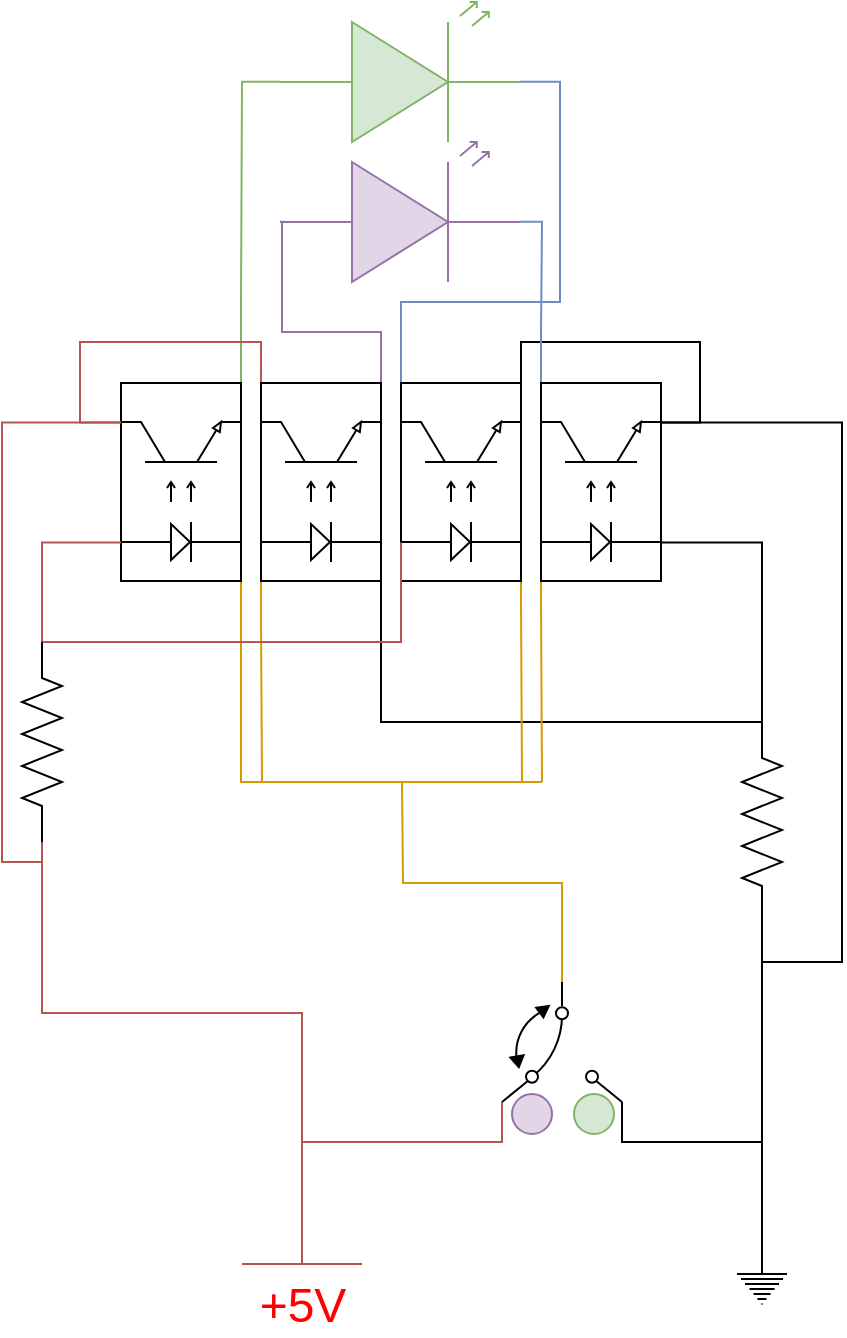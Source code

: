 <mxfile version="21.7.5" type="github">
  <diagram name="Página-1" id="ZRgmhtya_rmPF9_ulrrx">
    <mxGraphModel dx="1397" dy="766" grid="1" gridSize="10" guides="1" tooltips="1" connect="1" arrows="1" fold="1" page="1" pageScale="1" pageWidth="827" pageHeight="1169" math="0" shadow="0">
      <root>
        <mxCell id="0" />
        <mxCell id="1" parent="0" />
        <mxCell id="yMD7OEpoz4CYO2ab5ghc-1" value="&lt;font color=&quot;#ff0000&quot;&gt;+5V&lt;/font&gt;" style="pointerEvents=1;verticalLabelPosition=bottom;shadow=0;dashed=0;align=center;html=1;verticalAlign=top;shape=mxgraph.electrical.signal_sources.vss2;fontSize=24;flipV=1;fillColor=#f8cecc;strokeColor=#b85450;" vertex="1" parent="1">
          <mxGeometry x="140" y="921" width="60" height="40" as="geometry" />
        </mxCell>
        <mxCell id="yMD7OEpoz4CYO2ab5ghc-33" style="edgeStyle=orthogonalEdgeStyle;shape=connector;rounded=0;orthogonalLoop=1;jettySize=auto;html=1;exitX=0.5;exitY=0;exitDx=0;exitDy=0;exitPerimeter=0;entryX=1;entryY=0.5;entryDx=0;entryDy=0;entryPerimeter=0;labelBackgroundColor=default;strokeColor=default;fontFamily=Helvetica;fontSize=11;fontColor=default;endArrow=none;endFill=0;" edge="1" parent="1" source="yMD7OEpoz4CYO2ab5ghc-2" target="yMD7OEpoz4CYO2ab5ghc-17">
          <mxGeometry relative="1" as="geometry" />
        </mxCell>
        <mxCell id="yMD7OEpoz4CYO2ab5ghc-2" value="" style="pointerEvents=1;verticalLabelPosition=bottom;shadow=0;dashed=0;align=center;html=1;verticalAlign=top;shape=mxgraph.electrical.signal_sources.protective_earth;" vertex="1" parent="1">
          <mxGeometry x="387.5" y="961" width="25" height="20" as="geometry" />
        </mxCell>
        <mxCell id="yMD7OEpoz4CYO2ab5ghc-29" style="edgeStyle=orthogonalEdgeStyle;shape=connector;rounded=0;orthogonalLoop=1;jettySize=auto;html=1;exitX=0.195;exitY=1;exitDx=0;exitDy=0;exitPerimeter=0;labelBackgroundColor=default;strokeColor=#d79b00;fontFamily=Helvetica;fontSize=11;fontColor=default;endArrow=none;endFill=0;fillColor=#ffe6cc;" edge="1" parent="1" source="yMD7OEpoz4CYO2ab5ghc-3">
          <mxGeometry relative="1" as="geometry">
            <mxPoint x="290" y="720" as="targetPoint" />
            <Array as="points">
              <mxPoint x="140" y="720" />
            </Array>
          </mxGeometry>
        </mxCell>
        <mxCell id="yMD7OEpoz4CYO2ab5ghc-56" style="edgeStyle=orthogonalEdgeStyle;shape=connector;rounded=0;orthogonalLoop=1;jettySize=auto;html=1;exitX=0.8;exitY=1;exitDx=0;exitDy=0;exitPerimeter=0;entryX=0;entryY=0.57;entryDx=0;entryDy=0;entryPerimeter=0;labelBackgroundColor=default;strokeColor=#82b366;fontFamily=Helvetica;fontSize=11;fontColor=default;endArrow=none;endFill=0;fillColor=#d5e8d4;" edge="1" parent="1" source="yMD7OEpoz4CYO2ab5ghc-3" target="yMD7OEpoz4CYO2ab5ghc-50">
          <mxGeometry relative="1" as="geometry">
            <Array as="points">
              <mxPoint x="139" y="480" />
              <mxPoint x="140" y="370" />
            </Array>
          </mxGeometry>
        </mxCell>
        <mxCell id="yMD7OEpoz4CYO2ab5ghc-3" value="" style="verticalLabelPosition=bottom;shadow=0;dashed=0;align=center;html=1;verticalAlign=top;shape=mxgraph.electrical.opto_electronics.opto-coupler;rotation=-90;" vertex="1" parent="1">
          <mxGeometry x="60" y="540" width="99" height="60" as="geometry" />
        </mxCell>
        <mxCell id="yMD7OEpoz4CYO2ab5ghc-28" style="edgeStyle=orthogonalEdgeStyle;rounded=0;orthogonalLoop=1;jettySize=auto;html=1;exitX=0.195;exitY=1;exitDx=0;exitDy=0;exitPerimeter=0;entryX=0;entryY=0.5;entryDx=0;entryDy=0;entryPerimeter=0;endArrow=none;endFill=0;" edge="1" parent="1" source="yMD7OEpoz4CYO2ab5ghc-7" target="yMD7OEpoz4CYO2ab5ghc-17">
          <mxGeometry relative="1" as="geometry">
            <mxPoint x="220" y="760" as="targetPoint" />
            <Array as="points">
              <mxPoint x="210" y="690" />
            </Array>
          </mxGeometry>
        </mxCell>
        <mxCell id="yMD7OEpoz4CYO2ab5ghc-32" style="edgeStyle=orthogonalEdgeStyle;shape=connector;rounded=0;orthogonalLoop=1;jettySize=auto;html=1;exitX=0.195;exitY=0;exitDx=0;exitDy=0;exitPerimeter=0;labelBackgroundColor=default;strokeColor=#d79b00;fontFamily=Helvetica;fontSize=11;fontColor=default;endArrow=none;endFill=0;fillColor=#ffe6cc;" edge="1" parent="1" source="yMD7OEpoz4CYO2ab5ghc-7">
          <mxGeometry relative="1" as="geometry">
            <mxPoint x="150" y="720" as="targetPoint" />
            <Array as="points">
              <mxPoint x="150" y="640" />
              <mxPoint x="150" y="640" />
            </Array>
          </mxGeometry>
        </mxCell>
        <mxCell id="yMD7OEpoz4CYO2ab5ghc-60" style="edgeStyle=orthogonalEdgeStyle;shape=connector;rounded=0;orthogonalLoop=1;jettySize=auto;html=1;exitX=0.8;exitY=1;exitDx=0;exitDy=0;exitPerimeter=0;entryX=0;entryY=0.57;entryDx=0;entryDy=0;entryPerimeter=0;labelBackgroundColor=default;strokeColor=#9673a6;fontFamily=Helvetica;fontSize=11;fontColor=default;endArrow=none;endFill=0;fillColor=#e1d5e7;" edge="1" parent="1" source="yMD7OEpoz4CYO2ab5ghc-7" target="yMD7OEpoz4CYO2ab5ghc-58">
          <mxGeometry relative="1" as="geometry">
            <Array as="points">
              <mxPoint x="209" y="495" />
              <mxPoint x="160" y="495" />
              <mxPoint x="160" y="440" />
            </Array>
          </mxGeometry>
        </mxCell>
        <mxCell id="yMD7OEpoz4CYO2ab5ghc-61" style="edgeStyle=orthogonalEdgeStyle;shape=connector;rounded=0;orthogonalLoop=1;jettySize=auto;html=1;exitX=0.8;exitY=0;exitDx=0;exitDy=0;exitPerimeter=0;entryX=0.8;entryY=0;entryDx=0;entryDy=0;entryPerimeter=0;labelBackgroundColor=default;strokeColor=#b85450;fontFamily=Helvetica;fontSize=11;fontColor=default;endArrow=none;endFill=0;fillColor=#f8cecc;" edge="1" parent="1" source="yMD7OEpoz4CYO2ab5ghc-7" target="yMD7OEpoz4CYO2ab5ghc-3">
          <mxGeometry relative="1" as="geometry">
            <Array as="points">
              <mxPoint x="149" y="500" />
              <mxPoint x="59" y="500" />
              <mxPoint x="59" y="540" />
            </Array>
          </mxGeometry>
        </mxCell>
        <mxCell id="yMD7OEpoz4CYO2ab5ghc-7" value="" style="verticalLabelPosition=bottom;shadow=0;dashed=0;align=center;html=1;verticalAlign=top;shape=mxgraph.electrical.opto_electronics.opto-coupler;rotation=-90;" vertex="1" parent="1">
          <mxGeometry x="130" y="540" width="99" height="60" as="geometry" />
        </mxCell>
        <mxCell id="yMD7OEpoz4CYO2ab5ghc-31" style="edgeStyle=orthogonalEdgeStyle;shape=connector;rounded=0;orthogonalLoop=1;jettySize=auto;html=1;exitX=0.195;exitY=1;exitDx=0;exitDy=0;exitPerimeter=0;labelBackgroundColor=default;strokeColor=#d79b00;fontFamily=Helvetica;fontSize=11;fontColor=default;endArrow=none;endFill=0;fillColor=#ffe6cc;" edge="1" parent="1" source="yMD7OEpoz4CYO2ab5ghc-8">
          <mxGeometry relative="1" as="geometry">
            <mxPoint x="280" y="720" as="targetPoint" />
            <Array as="points">
              <mxPoint x="280" y="630" />
              <mxPoint x="280" y="630" />
            </Array>
          </mxGeometry>
        </mxCell>
        <mxCell id="yMD7OEpoz4CYO2ab5ghc-62" style="edgeStyle=orthogonalEdgeStyle;shape=connector;rounded=0;orthogonalLoop=1;jettySize=auto;html=1;exitX=0.8;exitY=1;exitDx=0;exitDy=0;exitPerimeter=0;entryX=0.8;entryY=1;entryDx=0;entryDy=0;entryPerimeter=0;labelBackgroundColor=default;strokeColor=default;fontFamily=Helvetica;fontSize=11;fontColor=default;endArrow=none;endFill=0;" edge="1" parent="1" source="yMD7OEpoz4CYO2ab5ghc-8" target="yMD7OEpoz4CYO2ab5ghc-9">
          <mxGeometry relative="1" as="geometry">
            <Array as="points">
              <mxPoint x="279" y="500" />
              <mxPoint x="369" y="500" />
              <mxPoint x="369" y="540" />
            </Array>
          </mxGeometry>
        </mxCell>
        <mxCell id="yMD7OEpoz4CYO2ab5ghc-64" style="edgeStyle=orthogonalEdgeStyle;shape=connector;rounded=0;orthogonalLoop=1;jettySize=auto;html=1;exitX=0.8;exitY=0;exitDx=0;exitDy=0;exitPerimeter=0;entryX=1;entryY=0.57;entryDx=0;entryDy=0;entryPerimeter=0;labelBackgroundColor=default;strokeColor=#6c8ebf;fontFamily=Helvetica;fontSize=11;fontColor=default;endArrow=none;endFill=0;fillColor=#dae8fc;" edge="1" parent="1" source="yMD7OEpoz4CYO2ab5ghc-8" target="yMD7OEpoz4CYO2ab5ghc-50">
          <mxGeometry relative="1" as="geometry">
            <Array as="points">
              <mxPoint x="219" y="480" />
              <mxPoint x="299" y="480" />
              <mxPoint x="299" y="370" />
            </Array>
          </mxGeometry>
        </mxCell>
        <mxCell id="yMD7OEpoz4CYO2ab5ghc-8" value="" style="verticalLabelPosition=bottom;shadow=0;dashed=0;align=center;html=1;verticalAlign=top;shape=mxgraph.electrical.opto_electronics.opto-coupler;rotation=-90;" vertex="1" parent="1">
          <mxGeometry x="200" y="540" width="99" height="60" as="geometry" />
        </mxCell>
        <mxCell id="yMD7OEpoz4CYO2ab5ghc-26" style="edgeStyle=orthogonalEdgeStyle;rounded=0;orthogonalLoop=1;jettySize=auto;html=1;exitX=0.195;exitY=1;exitDx=0;exitDy=0;exitPerimeter=0;entryX=0;entryY=0.5;entryDx=0;entryDy=0;entryPerimeter=0;endArrow=none;endFill=0;" edge="1" parent="1" source="yMD7OEpoz4CYO2ab5ghc-9" target="yMD7OEpoz4CYO2ab5ghc-17">
          <mxGeometry relative="1" as="geometry" />
        </mxCell>
        <mxCell id="yMD7OEpoz4CYO2ab5ghc-30" style="edgeStyle=orthogonalEdgeStyle;shape=connector;rounded=0;orthogonalLoop=1;jettySize=auto;html=1;exitX=0.195;exitY=0;exitDx=0;exitDy=0;exitPerimeter=0;labelBackgroundColor=default;strokeColor=#d79b00;fontFamily=Helvetica;fontSize=11;fontColor=default;endArrow=none;endFill=0;fillColor=#ffe6cc;" edge="1" parent="1" source="yMD7OEpoz4CYO2ab5ghc-9">
          <mxGeometry relative="1" as="geometry">
            <mxPoint x="290" y="720" as="targetPoint" />
            <Array as="points">
              <mxPoint x="290" y="630" />
              <mxPoint x="290" y="630" />
            </Array>
          </mxGeometry>
        </mxCell>
        <mxCell id="yMD7OEpoz4CYO2ab5ghc-63" style="edgeStyle=orthogonalEdgeStyle;shape=connector;rounded=0;orthogonalLoop=1;jettySize=auto;html=1;exitX=0.8;exitY=0;exitDx=0;exitDy=0;exitPerimeter=0;entryX=1;entryY=0.57;entryDx=0;entryDy=0;entryPerimeter=0;labelBackgroundColor=default;strokeColor=#6c8ebf;fontFamily=Helvetica;fontSize=11;fontColor=default;endArrow=none;endFill=0;fillColor=#dae8fc;" edge="1" parent="1" source="yMD7OEpoz4CYO2ab5ghc-9" target="yMD7OEpoz4CYO2ab5ghc-58">
          <mxGeometry relative="1" as="geometry">
            <Array as="points">
              <mxPoint x="289" y="495" />
              <mxPoint x="290" y="440" />
            </Array>
          </mxGeometry>
        </mxCell>
        <mxCell id="yMD7OEpoz4CYO2ab5ghc-9" value="" style="verticalLabelPosition=bottom;shadow=0;dashed=0;align=center;html=1;verticalAlign=top;shape=mxgraph.electrical.opto_electronics.opto-coupler;rotation=-90;" vertex="1" parent="1">
          <mxGeometry x="270" y="540" width="99" height="60" as="geometry" />
        </mxCell>
        <mxCell id="yMD7OEpoz4CYO2ab5ghc-24" style="edgeStyle=orthogonalEdgeStyle;rounded=0;orthogonalLoop=1;jettySize=auto;html=1;exitX=1;exitY=0.5;exitDx=0;exitDy=0;exitPerimeter=0;entryX=0.5;entryY=1;entryDx=0;entryDy=0;entryPerimeter=0;fillColor=#f8cecc;strokeColor=#b85450;endArrow=none;endFill=0;" edge="1" parent="1" source="yMD7OEpoz4CYO2ab5ghc-10" target="yMD7OEpoz4CYO2ab5ghc-1">
          <mxGeometry relative="1" as="geometry" />
        </mxCell>
        <mxCell id="yMD7OEpoz4CYO2ab5ghc-25" style="edgeStyle=orthogonalEdgeStyle;rounded=0;orthogonalLoop=1;jettySize=auto;html=1;exitX=0;exitY=0.5;exitDx=0;exitDy=0;exitPerimeter=0;entryX=0.195;entryY=0;entryDx=0;entryDy=0;entryPerimeter=0;fillColor=#f8cecc;strokeColor=#b85450;endArrow=none;endFill=0;" edge="1" parent="1" source="yMD7OEpoz4CYO2ab5ghc-10" target="yMD7OEpoz4CYO2ab5ghc-3">
          <mxGeometry relative="1" as="geometry" />
        </mxCell>
        <mxCell id="yMD7OEpoz4CYO2ab5ghc-27" style="edgeStyle=orthogonalEdgeStyle;rounded=0;orthogonalLoop=1;jettySize=auto;html=1;exitX=0;exitY=0.5;exitDx=0;exitDy=0;exitPerimeter=0;entryX=0.195;entryY=0;entryDx=0;entryDy=0;entryPerimeter=0;fillColor=#f8cecc;strokeColor=#b85450;endArrow=none;endFill=0;" edge="1" parent="1" source="yMD7OEpoz4CYO2ab5ghc-10" target="yMD7OEpoz4CYO2ab5ghc-8">
          <mxGeometry relative="1" as="geometry">
            <Array as="points">
              <mxPoint x="220" y="650" />
            </Array>
          </mxGeometry>
        </mxCell>
        <mxCell id="yMD7OEpoz4CYO2ab5ghc-45" style="edgeStyle=orthogonalEdgeStyle;shape=connector;rounded=0;orthogonalLoop=1;jettySize=auto;html=1;exitX=1;exitY=0.5;exitDx=0;exitDy=0;exitPerimeter=0;entryX=0.8;entryY=0;entryDx=0;entryDy=0;entryPerimeter=0;labelBackgroundColor=default;strokeColor=#b85450;fontFamily=Helvetica;fontSize=11;fontColor=default;endArrow=none;endFill=0;fillColor=#f8cecc;" edge="1" parent="1" source="yMD7OEpoz4CYO2ab5ghc-10" target="yMD7OEpoz4CYO2ab5ghc-3">
          <mxGeometry relative="1" as="geometry">
            <Array as="points">
              <mxPoint x="40" y="760" />
              <mxPoint x="20" y="760" />
              <mxPoint x="20" y="540" />
            </Array>
          </mxGeometry>
        </mxCell>
        <object label="" Resistencia="560" id="yMD7OEpoz4CYO2ab5ghc-10">
          <mxCell style="pointerEvents=1;verticalLabelPosition=bottom;shadow=0;dashed=0;align=center;html=1;verticalAlign=top;shape=mxgraph.electrical.resistors.resistor_2;rotation=90;" vertex="1" parent="1">
            <mxGeometry x="-10" y="690" width="100" height="20" as="geometry" />
          </mxCell>
        </object>
        <mxCell id="yMD7OEpoz4CYO2ab5ghc-48" style="edgeStyle=orthogonalEdgeStyle;shape=connector;rounded=0;orthogonalLoop=1;jettySize=auto;html=1;exitX=1;exitY=0.5;exitDx=0;exitDy=0;exitPerimeter=0;entryX=0.8;entryY=1;entryDx=0;entryDy=0;entryPerimeter=0;labelBackgroundColor=default;strokeColor=default;fontFamily=Helvetica;fontSize=11;fontColor=default;endArrow=none;endFill=0;" edge="1" parent="1" source="yMD7OEpoz4CYO2ab5ghc-17" target="yMD7OEpoz4CYO2ab5ghc-9">
          <mxGeometry relative="1" as="geometry">
            <Array as="points">
              <mxPoint x="400" y="810" />
              <mxPoint x="440" y="810" />
              <mxPoint x="440" y="540" />
            </Array>
          </mxGeometry>
        </mxCell>
        <object label="" Resistencia="560" id="yMD7OEpoz4CYO2ab5ghc-17">
          <mxCell style="pointerEvents=1;verticalLabelPosition=bottom;shadow=0;dashed=0;align=center;html=1;verticalAlign=top;shape=mxgraph.electrical.resistors.resistor_2;rotation=90;" vertex="1" parent="1">
            <mxGeometry x="350" y="730" width="100" height="20" as="geometry" />
          </mxCell>
        </object>
        <mxCell id="yMD7OEpoz4CYO2ab5ghc-38" style="edgeStyle=orthogonalEdgeStyle;shape=connector;rounded=0;orthogonalLoop=1;jettySize=auto;html=1;exitX=0.5;exitY=0;exitDx=0;exitDy=0;labelBackgroundColor=default;strokeColor=#d79b00;fontFamily=Helvetica;fontSize=11;fontColor=default;endArrow=none;endFill=0;fillColor=#ffe6cc;" edge="1" parent="1" source="yMD7OEpoz4CYO2ab5ghc-36">
          <mxGeometry relative="1" as="geometry">
            <mxPoint x="220" y="720" as="targetPoint" />
          </mxGeometry>
        </mxCell>
        <mxCell id="yMD7OEpoz4CYO2ab5ghc-42" style="edgeStyle=orthogonalEdgeStyle;shape=connector;rounded=0;orthogonalLoop=1;jettySize=auto;html=1;exitX=0;exitY=1;exitDx=0;exitDy=0;labelBackgroundColor=default;strokeColor=#b85450;fontFamily=Helvetica;fontSize=11;fontColor=default;endArrow=none;endFill=0;fillColor=#f8cecc;" edge="1" parent="1" source="yMD7OEpoz4CYO2ab5ghc-36">
          <mxGeometry relative="1" as="geometry">
            <mxPoint x="170" y="900" as="targetPoint" />
            <Array as="points">
              <mxPoint x="270" y="900" />
            </Array>
          </mxGeometry>
        </mxCell>
        <mxCell id="yMD7OEpoz4CYO2ab5ghc-43" style="edgeStyle=orthogonalEdgeStyle;shape=connector;rounded=0;orthogonalLoop=1;jettySize=auto;html=1;exitX=1;exitY=1;exitDx=0;exitDy=0;labelBackgroundColor=default;strokeColor=default;fontFamily=Helvetica;fontSize=11;fontColor=default;endArrow=none;endFill=0;" edge="1" parent="1" source="yMD7OEpoz4CYO2ab5ghc-36">
          <mxGeometry relative="1" as="geometry">
            <mxPoint x="400" y="920" as="targetPoint" />
            <Array as="points">
              <mxPoint x="330" y="900" />
              <mxPoint x="400" y="900" />
            </Array>
          </mxGeometry>
        </mxCell>
        <mxCell id="yMD7OEpoz4CYO2ab5ghc-36" value="" style="pointerEvents=1;verticalLabelPosition=bottom;shadow=0;dashed=0;align=center;html=1;verticalAlign=top;shape=mxgraph.electrical.electro-mechanical.threePositionSwitch2;elSwitchState=1;fontFamily=Helvetica;fontSize=11;fontColor=default;" vertex="1" parent="1">
          <mxGeometry x="270" y="820" width="60" height="60" as="geometry" />
        </mxCell>
        <mxCell id="yMD7OEpoz4CYO2ab5ghc-50" value="" style="verticalLabelPosition=bottom;shadow=0;dashed=0;align=center;html=1;verticalAlign=top;shape=mxgraph.electrical.opto_electronics.led_2;pointerEvents=1;fontFamily=Helvetica;fontSize=11;fillColor=#d5e8d4;strokeColor=#82b366;" vertex="1" parent="1">
          <mxGeometry x="159" y="330" width="120" height="70" as="geometry" />
        </mxCell>
        <mxCell id="yMD7OEpoz4CYO2ab5ghc-58" value="" style="verticalLabelPosition=bottom;shadow=0;dashed=0;align=center;html=1;verticalAlign=top;shape=mxgraph.electrical.opto_electronics.led_2;pointerEvents=1;fontFamily=Helvetica;fontSize=11;fillColor=#e1d5e7;strokeColor=#9673a6;" vertex="1" parent="1">
          <mxGeometry x="159" y="400" width="120" height="70" as="geometry" />
        </mxCell>
        <mxCell id="yMD7OEpoz4CYO2ab5ghc-65" value="" style="ellipse;whiteSpace=wrap;html=1;aspect=fixed;fontFamily=Helvetica;fontSize=11;fillColor=#e1d5e7;strokeColor=#9673a6;" vertex="1" parent="1">
          <mxGeometry x="275" y="876" width="20" height="20" as="geometry" />
        </mxCell>
        <mxCell id="yMD7OEpoz4CYO2ab5ghc-66" value="" style="ellipse;whiteSpace=wrap;html=1;aspect=fixed;fontFamily=Helvetica;fontSize=11;fillColor=#d5e8d4;strokeColor=#82b366;" vertex="1" parent="1">
          <mxGeometry x="306" y="876" width="20" height="20" as="geometry" />
        </mxCell>
      </root>
    </mxGraphModel>
  </diagram>
</mxfile>
